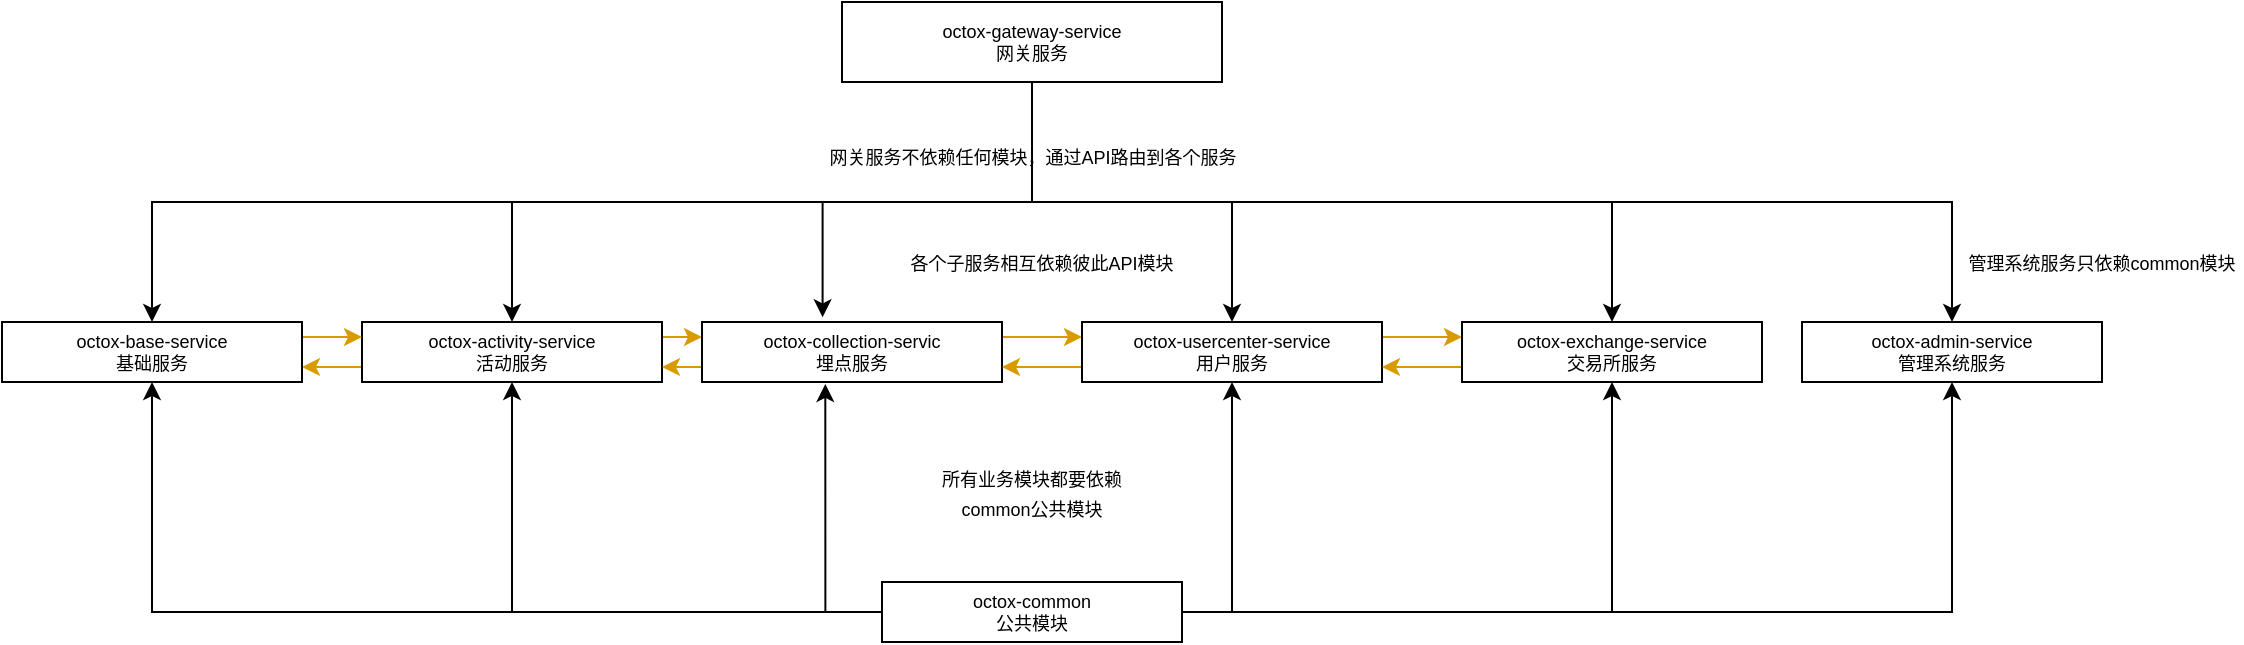 <mxfile version="27.1.6">
  <diagram name="Module Dependency Graph" id="3IxSpeuVudJ3VOy5dBZu">
    <mxGraphModel dx="1018" dy="599" grid="1" gridSize="10" guides="1" tooltips="1" connect="1" arrows="1" fold="1" page="1" pageScale="1" pageWidth="827" pageHeight="1169" math="0" shadow="0">
      <root>
        <mxCell id="0" />
        <mxCell id="1" parent="0" />
        <mxCell id="9mXRGWOLIaPotrgCLtJR-69" style="edgeStyle=orthogonalEdgeStyle;rounded=0;orthogonalLoop=1;jettySize=auto;html=1;exitX=0.5;exitY=1;exitDx=0;exitDy=0;entryX=0.5;entryY=0;entryDx=0;entryDy=0;" parent="1" source="9mXRGWOLIaPotrgCLtJR-37" target="9mXRGWOLIaPotrgCLtJR-45" edge="1">
          <mxGeometry relative="1" as="geometry" />
        </mxCell>
        <mxCell id="9mXRGWOLIaPotrgCLtJR-70" style="edgeStyle=orthogonalEdgeStyle;rounded=0;orthogonalLoop=1;jettySize=auto;html=1;exitX=0.5;exitY=1;exitDx=0;exitDy=0;entryX=0.5;entryY=0;entryDx=0;entryDy=0;" parent="1" source="9mXRGWOLIaPotrgCLtJR-37" target="9mXRGWOLIaPotrgCLtJR-40" edge="1">
          <mxGeometry relative="1" as="geometry" />
        </mxCell>
        <mxCell id="9mXRGWOLIaPotrgCLtJR-72" style="edgeStyle=orthogonalEdgeStyle;rounded=0;orthogonalLoop=1;jettySize=auto;html=1;exitX=0.5;exitY=1;exitDx=0;exitDy=0;entryX=0.5;entryY=0;entryDx=0;entryDy=0;" parent="1" source="9mXRGWOLIaPotrgCLtJR-37" target="9mXRGWOLIaPotrgCLtJR-43" edge="1">
          <mxGeometry relative="1" as="geometry" />
        </mxCell>
        <mxCell id="9mXRGWOLIaPotrgCLtJR-73" style="edgeStyle=orthogonalEdgeStyle;rounded=0;orthogonalLoop=1;jettySize=auto;html=1;exitX=0.5;exitY=1;exitDx=0;exitDy=0;entryX=0.5;entryY=0;entryDx=0;entryDy=0;" parent="1" source="9mXRGWOLIaPotrgCLtJR-37" target="9mXRGWOLIaPotrgCLtJR-44" edge="1">
          <mxGeometry relative="1" as="geometry" />
        </mxCell>
        <mxCell id="9mXRGWOLIaPotrgCLtJR-74" style="edgeStyle=orthogonalEdgeStyle;rounded=0;orthogonalLoop=1;jettySize=auto;html=1;exitX=0.5;exitY=1;exitDx=0;exitDy=0;entryX=0.5;entryY=0;entryDx=0;entryDy=0;" parent="1" source="9mXRGWOLIaPotrgCLtJR-37" target="9mXRGWOLIaPotrgCLtJR-46" edge="1">
          <mxGeometry relative="1" as="geometry" />
        </mxCell>
        <mxCell id="9mXRGWOLIaPotrgCLtJR-90" value="&lt;font style=&quot;font-size: 9px;&quot;&gt;网关服务不依赖任何模块，通过API路由到各个服务&lt;/font&gt;" style="edgeLabel;html=1;align=center;verticalAlign=middle;resizable=0;points=[];" parent="9mXRGWOLIaPotrgCLtJR-74" vertex="1" connectable="0">
          <mxGeometry x="-0.875" relative="1" as="geometry">
            <mxPoint as="offset" />
          </mxGeometry>
        </mxCell>
        <mxCell id="9mXRGWOLIaPotrgCLtJR-37" value="octox-gateway-service&lt;br&gt;网关服务" style="html=1;whiteSpace=wrap;fontSize=9;" parent="1" vertex="1">
          <mxGeometry x="440" y="50" width="190" height="40" as="geometry" />
        </mxCell>
        <mxCell id="9mXRGWOLIaPotrgCLtJR-83" style="edgeStyle=orthogonalEdgeStyle;rounded=0;orthogonalLoop=1;jettySize=auto;html=1;exitX=0;exitY=0.75;exitDx=0;exitDy=0;entryX=1;entryY=0.75;entryDx=0;entryDy=0;strokeColor=#d79b00;fillColor=#ffe6cc;" parent="1" source="9mXRGWOLIaPotrgCLtJR-40" target="9mXRGWOLIaPotrgCLtJR-45" edge="1">
          <mxGeometry relative="1" as="geometry" />
        </mxCell>
        <mxCell id="9mXRGWOLIaPotrgCLtJR-84" style="edgeStyle=orthogonalEdgeStyle;rounded=0;orthogonalLoop=1;jettySize=auto;html=1;exitX=1;exitY=0.25;exitDx=0;exitDy=0;entryX=0;entryY=0.25;entryDx=0;entryDy=0;fillColor=#ffe6cc;strokeColor=#d79b00;" parent="1" source="9mXRGWOLIaPotrgCLtJR-40" target="9mXRGWOLIaPotrgCLtJR-41" edge="1">
          <mxGeometry relative="1" as="geometry" />
        </mxCell>
        <mxCell id="9mXRGWOLIaPotrgCLtJR-40" value="octox-activity-service&lt;br&gt;活动服务" style="html=1;whiteSpace=wrap;fontSize=9;" parent="1" vertex="1">
          <mxGeometry x="200" y="210" width="150" height="30" as="geometry" />
        </mxCell>
        <mxCell id="9mXRGWOLIaPotrgCLtJR-85" style="edgeStyle=orthogonalEdgeStyle;rounded=0;orthogonalLoop=1;jettySize=auto;html=1;exitX=0;exitY=0.75;exitDx=0;exitDy=0;entryX=1;entryY=0.75;entryDx=0;entryDy=0;fillColor=#ffe6cc;strokeColor=#d79b00;" parent="1" source="9mXRGWOLIaPotrgCLtJR-41" target="9mXRGWOLIaPotrgCLtJR-40" edge="1">
          <mxGeometry relative="1" as="geometry" />
        </mxCell>
        <mxCell id="9mXRGWOLIaPotrgCLtJR-86" style="edgeStyle=orthogonalEdgeStyle;rounded=0;orthogonalLoop=1;jettySize=auto;html=1;exitX=1;exitY=0.25;exitDx=0;exitDy=0;entryX=0;entryY=0.25;entryDx=0;entryDy=0;fillColor=#ffe6cc;strokeColor=#d79b00;" parent="1" source="9mXRGWOLIaPotrgCLtJR-41" target="9mXRGWOLIaPotrgCLtJR-43" edge="1">
          <mxGeometry relative="1" as="geometry" />
        </mxCell>
        <mxCell id="9mXRGWOLIaPotrgCLtJR-41" value="octox-collection-servic&lt;br&gt;埋点服务" style="html=1;whiteSpace=wrap;fontSize=9;" parent="1" vertex="1">
          <mxGeometry x="370" y="210" width="150" height="30" as="geometry" />
        </mxCell>
        <mxCell id="9mXRGWOLIaPotrgCLtJR-87" style="edgeStyle=orthogonalEdgeStyle;rounded=0;orthogonalLoop=1;jettySize=auto;html=1;exitX=0;exitY=0.75;exitDx=0;exitDy=0;entryX=1;entryY=0.75;entryDx=0;entryDy=0;fillColor=#ffe6cc;strokeColor=#d79b00;" parent="1" source="9mXRGWOLIaPotrgCLtJR-43" target="9mXRGWOLIaPotrgCLtJR-41" edge="1">
          <mxGeometry relative="1" as="geometry" />
        </mxCell>
        <mxCell id="9mXRGWOLIaPotrgCLtJR-88" style="edgeStyle=orthogonalEdgeStyle;rounded=0;orthogonalLoop=1;jettySize=auto;html=1;exitX=1;exitY=0.25;exitDx=0;exitDy=0;entryX=0;entryY=0.25;entryDx=0;entryDy=0;fillColor=#ffe6cc;strokeColor=#d79b00;" parent="1" source="9mXRGWOLIaPotrgCLtJR-43" target="9mXRGWOLIaPotrgCLtJR-44" edge="1">
          <mxGeometry relative="1" as="geometry" />
        </mxCell>
        <mxCell id="9mXRGWOLIaPotrgCLtJR-43" value="octox-usercenter-service&lt;br&gt;用户&lt;span style=&quot;background-color: transparent; color: light-dark(rgb(0, 0, 0), rgb(255, 255, 255));&quot;&gt;服务&lt;/span&gt;" style="html=1;whiteSpace=wrap;fontSize=9;" parent="1" vertex="1">
          <mxGeometry x="560" y="210" width="150" height="30" as="geometry" />
        </mxCell>
        <mxCell id="9mXRGWOLIaPotrgCLtJR-89" style="edgeStyle=orthogonalEdgeStyle;rounded=0;orthogonalLoop=1;jettySize=auto;html=1;exitX=0;exitY=0.75;exitDx=0;exitDy=0;entryX=1;entryY=0.75;entryDx=0;entryDy=0;fillColor=#ffe6cc;strokeColor=#d79b00;" parent="1" source="9mXRGWOLIaPotrgCLtJR-44" target="9mXRGWOLIaPotrgCLtJR-43" edge="1">
          <mxGeometry relative="1" as="geometry" />
        </mxCell>
        <mxCell id="9mXRGWOLIaPotrgCLtJR-44" value="octox-exchange-service&lt;br&gt;交易所服务" style="html=1;whiteSpace=wrap;fontSize=9;" parent="1" vertex="1">
          <mxGeometry x="750" y="210" width="150" height="30" as="geometry" />
        </mxCell>
        <mxCell id="9mXRGWOLIaPotrgCLtJR-82" style="edgeStyle=orthogonalEdgeStyle;rounded=0;orthogonalLoop=1;jettySize=auto;html=1;exitX=1;exitY=0.25;exitDx=0;exitDy=0;entryX=0;entryY=0.25;entryDx=0;entryDy=0;fontColor=#66FF66;fillColor=#ffe6cc;strokeColor=#d79b00;" parent="1" source="9mXRGWOLIaPotrgCLtJR-45" target="9mXRGWOLIaPotrgCLtJR-40" edge="1">
          <mxGeometry relative="1" as="geometry" />
        </mxCell>
        <mxCell id="9mXRGWOLIaPotrgCLtJR-45" value="octox-base-service&lt;br&gt;基础服务" style="html=1;whiteSpace=wrap;fontSize=9;" parent="1" vertex="1">
          <mxGeometry x="20" y="210" width="150" height="30" as="geometry" />
        </mxCell>
        <mxCell id="9mXRGWOLIaPotrgCLtJR-46" value="octox-admin-service&lt;br&gt;管理系统服务" style="html=1;whiteSpace=wrap;fontSize=9;" parent="1" vertex="1">
          <mxGeometry x="920" y="210" width="150" height="30" as="geometry" />
        </mxCell>
        <mxCell id="9mXRGWOLIaPotrgCLtJR-75" style="edgeStyle=orthogonalEdgeStyle;rounded=0;orthogonalLoop=1;jettySize=auto;html=1;exitX=0;exitY=0.5;exitDx=0;exitDy=0;entryX=0.5;entryY=1;entryDx=0;entryDy=0;" parent="1" source="9mXRGWOLIaPotrgCLtJR-47" target="9mXRGWOLIaPotrgCLtJR-45" edge="1">
          <mxGeometry relative="1" as="geometry" />
        </mxCell>
        <mxCell id="9mXRGWOLIaPotrgCLtJR-77" style="edgeStyle=orthogonalEdgeStyle;rounded=0;orthogonalLoop=1;jettySize=auto;html=1;exitX=0;exitY=0.5;exitDx=0;exitDy=0;entryX=0.5;entryY=1;entryDx=0;entryDy=0;" parent="1" source="9mXRGWOLIaPotrgCLtJR-47" target="9mXRGWOLIaPotrgCLtJR-40" edge="1">
          <mxGeometry relative="1" as="geometry" />
        </mxCell>
        <mxCell id="9mXRGWOLIaPotrgCLtJR-78" style="edgeStyle=orthogonalEdgeStyle;rounded=0;orthogonalLoop=1;jettySize=auto;html=1;exitX=0;exitY=0.5;exitDx=0;exitDy=0;entryX=0.411;entryY=1.033;entryDx=0;entryDy=0;entryPerimeter=0;" parent="1" source="9mXRGWOLIaPotrgCLtJR-47" target="9mXRGWOLIaPotrgCLtJR-41" edge="1">
          <mxGeometry relative="1" as="geometry" />
        </mxCell>
        <mxCell id="9mXRGWOLIaPotrgCLtJR-79" style="edgeStyle=orthogonalEdgeStyle;rounded=0;orthogonalLoop=1;jettySize=auto;html=1;exitX=1;exitY=0.5;exitDx=0;exitDy=0;entryX=0.5;entryY=1;entryDx=0;entryDy=0;" parent="1" source="9mXRGWOLIaPotrgCLtJR-47" target="9mXRGWOLIaPotrgCLtJR-43" edge="1">
          <mxGeometry relative="1" as="geometry" />
        </mxCell>
        <mxCell id="9mXRGWOLIaPotrgCLtJR-80" style="edgeStyle=orthogonalEdgeStyle;rounded=0;orthogonalLoop=1;jettySize=auto;html=1;exitX=1;exitY=0.5;exitDx=0;exitDy=0;entryX=0.5;entryY=1;entryDx=0;entryDy=0;" parent="1" source="9mXRGWOLIaPotrgCLtJR-47" target="9mXRGWOLIaPotrgCLtJR-44" edge="1">
          <mxGeometry relative="1" as="geometry" />
        </mxCell>
        <mxCell id="9mXRGWOLIaPotrgCLtJR-81" style="edgeStyle=orthogonalEdgeStyle;rounded=0;orthogonalLoop=1;jettySize=auto;html=1;exitX=1;exitY=0.5;exitDx=0;exitDy=0;entryX=0.5;entryY=1;entryDx=0;entryDy=0;" parent="1" source="9mXRGWOLIaPotrgCLtJR-47" target="9mXRGWOLIaPotrgCLtJR-46" edge="1">
          <mxGeometry relative="1" as="geometry" />
        </mxCell>
        <mxCell id="9mXRGWOLIaPotrgCLtJR-47" value="octox-common&lt;br&gt;公共&lt;span style=&quot;background-color: transparent; color: light-dark(rgb(0, 0, 0), rgb(255, 255, 255));&quot;&gt;模块&lt;/span&gt;" style="html=1;whiteSpace=wrap;fontSize=9;" parent="1" vertex="1">
          <mxGeometry x="460" y="340" width="150" height="30" as="geometry" />
        </mxCell>
        <mxCell id="9mXRGWOLIaPotrgCLtJR-91" style="edgeStyle=orthogonalEdgeStyle;rounded=0;orthogonalLoop=1;jettySize=auto;html=1;exitX=0.5;exitY=1;exitDx=0;exitDy=0;entryX=0.402;entryY=-0.078;entryDx=0;entryDy=0;entryPerimeter=0;" parent="1" source="9mXRGWOLIaPotrgCLtJR-37" target="9mXRGWOLIaPotrgCLtJR-41" edge="1">
          <mxGeometry relative="1" as="geometry" />
        </mxCell>
        <mxCell id="9mXRGWOLIaPotrgCLtJR-92" value="&lt;font style=&quot;font-size: 9px;&quot;&gt;各个子服务相互依赖彼此API模块&lt;/font&gt;" style="text;html=1;align=center;verticalAlign=middle;whiteSpace=wrap;rounded=0;" parent="1" vertex="1">
          <mxGeometry x="460" y="170" width="160" height="20" as="geometry" />
        </mxCell>
        <mxCell id="9mXRGWOLIaPotrgCLtJR-93" value="&lt;font style=&quot;font-size: 9px;&quot;&gt;管理系统服务只依赖common模块&lt;/font&gt;" style="text;html=1;align=center;verticalAlign=middle;whiteSpace=wrap;rounded=0;" parent="1" vertex="1">
          <mxGeometry x="1000" y="172.5" width="140" height="15" as="geometry" />
        </mxCell>
        <mxCell id="9mXRGWOLIaPotrgCLtJR-94" value="&lt;font style=&quot;font-size: 9px;&quot;&gt;所有业务模块都要依赖common公共模块&lt;/font&gt;" style="text;html=1;align=center;verticalAlign=middle;whiteSpace=wrap;rounded=0;" parent="1" vertex="1">
          <mxGeometry x="475" y="280" width="120" height="30" as="geometry" />
        </mxCell>
      </root>
    </mxGraphModel>
  </diagram>
</mxfile>
